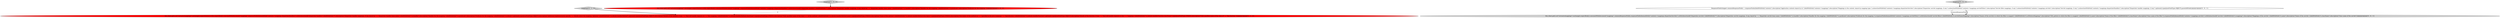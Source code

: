digraph {
2 [style = filled, label = "this.client.get().uri(\"/actuator/mappings\").exchange().expectStatus().isOk().expectBody().consumeWith(document(\"mappings\",responseFields(beneathPath(\"contexts.*.mappings.dispatcherHandlers\").withSubsectionId(\"dispatcher-handlers\"),fieldWithPath(\"*\").description(\"Dispatcher handler mappings, if any, keyed by \" + \"dispatcher handler bean name.\"),fieldWithPath(\"*.((.handler\").description(\"Handler for the mapping.\"),fieldWithPath(\"*.((.predicate\").description(\"Predicate for the mapping.\"),fieldWithPath(\"*.((.details\").optional().type(JsonFieldType.OBJECT).description(\"Additional implementation-specific \" + \"details about the mapping. Optional.\"),fieldWithPath(\"*.((.details.handlerMethod\").optional().type(JsonFieldType.OBJECT).description(\"Details of the method, if any, \" + \"that will handle requests to \" + \"this mapping.\"),fieldWithPath(\"*.((.details.handlerMethod.className\").type(JsonFieldType.STRING).description(\"Fully qualified name of the class\" + \" of the method.\"),fieldWithPath(\"*.((.details.handlerMethod.name\").type(JsonFieldType.STRING).description(\"Name of the method.\"),fieldWithPath(\"*.((.details.handlerMethod.descriptor\").type(JsonFieldType.STRING).description(\"Descriptor of the method as \" + \"specified in the Java Language \" + \"Specification.\"),fieldWithPath(\"*.((.details.handlerFunction\").optional().type(JsonFieldType.OBJECT).description(\"Details of the function, if any, \" + \"that will handle requests to this \" + \"mapping.\"),fieldWithPath(\"*.((.details.handlerFunction.className\").type(JsonFieldType.STRING).description(\"Fully qualified name of the class of \" + \"the function.\"))))@@@3@@@['0', '1', '0']", fillcolor = red, shape = ellipse image = "AAA1AAABBB2BBB"];
4 [style = filled, label = "this.client.get().uri(\"/actuator/mappings\").exchange().expectBody().consumeWith(document(\"mappings\",commonResponseFields,responseFields(beneathPath(\"contexts.*.mappings.dispatcherServlets\").withSubsectionId(\"dispatcher-servlets\"),fieldWithPath(\"*\").description(\"Dispatcher servlet mappings, if any, keyed by \" + \"dispatcher servlet bean name.\"),fieldWithPath(\"*.((.handler\").description(\"Handler for the mapping.\"),fieldWithPath(\"*.((.predicate\").description(\"Predicate for the mapping.\")),responseFields(beneathPath(\"contexts.*.mappings.servletFilters\").withSubsectionId(\"servlet-filters\"),fieldWithPath(\"((.servletNameMappings\").description(\"Names of the servlets to which the filter is mapped.\"),fieldWithPath(\"((.urlPatternMappings\").description(\"URL pattern to which the filter is mapped.\"),fieldWithPath(\"((.name\").description(\"Name of the filter.\"),fieldWithPath(\"((.className\").description(\"Class name of the filter\")),responseFields(beneathPath(\"contexts.*.mappings.servlets\").withSubsectionId(\"servlets\"),fieldWithPath(\"((.mappings\").description(\"Mappings of the servlet.\"),fieldWithPath(\"((.name\").description(\"Name of the servlet.\"),fieldWithPath(\"((.className\").description(\"Class name of the servlet\"))))@@@4@@@['0', '0', '1']", fillcolor = lightgray, shape = ellipse image = "AAA0AAABBB3BBB"];
5 [style = filled, label = "ResponseFieldsSnippet commonResponseFields = responseFields(fieldWithPath(\"contexts\").description(\"Application contexts keyed by id.\"),fieldWithPath(\"contexts.*.mappings\").description(\"Mappings in the context, keyed by mapping type.\"),subsectionWithPath(\"contexts.*.mappings.dispatcherServlets\").description(\"Dispatcher servlet mappings, if any.\"),subsectionWithPath(\"contexts.*.mappings.servletFilters\").description(\"Servlet filter mappings, if any.\"),subsectionWithPath(\"contexts.*.mappings.servlets\").description(\"Servlet mappings, if any.\"),subsectionWithPath(\"contexts.*.mappings.dispatcherHandlers\").description(\"Dispatcher handler mappings, if any.\").optional().type(JsonFieldType.OBJECT),parentIdField())@@@3@@@['0', '0', '1']", fillcolor = white, shape = ellipse image = "AAA0AAABBB3BBB"];
3 [style = filled, label = "mappings['0', '1', '0']", fillcolor = lightgray, shape = diamond image = "AAA0AAABBB2BBB"];
0 [style = filled, label = "mappings['1', '0', '0']", fillcolor = lightgray, shape = diamond image = "AAA0AAABBB1BBB"];
1 [style = filled, label = "this.client.get().uri(\"/actuator/mappings\").exchange().expectStatus().isOk().expectBody().consumeWith(document(\"mappings\",responseFields(beneathPath(\"contexts.*.mappings.dispatcherHandlers\").withSubsectionId(\"dispatcher-handlers\"),fieldWithPath(\"*\").description(\"Dispatcher handler mappings, if any, keyed by \" + \"dispatcher handler bean name.\"),fieldWithPath(\"*.((.handler\").description(\"Handler for the mapping.\"),fieldWithPath(\"*.((.predicate\").description(\"Predicate for the mapping.\"))))@@@3@@@['1', '0', '0']", fillcolor = red, shape = ellipse image = "AAA1AAABBB1BBB"];
6 [style = filled, label = "mappings['0', '0', '1']", fillcolor = lightgray, shape = diamond image = "AAA0AAABBB3BBB"];
5->4 [style = solid, label="commonResponseFields"];
6->5 [style = bold, label=""];
1->2 [style = dashed, label="0"];
3->2 [style = bold, label=""];
0->1 [style = bold, label=""];
5->4 [style = bold, label=""];
}
